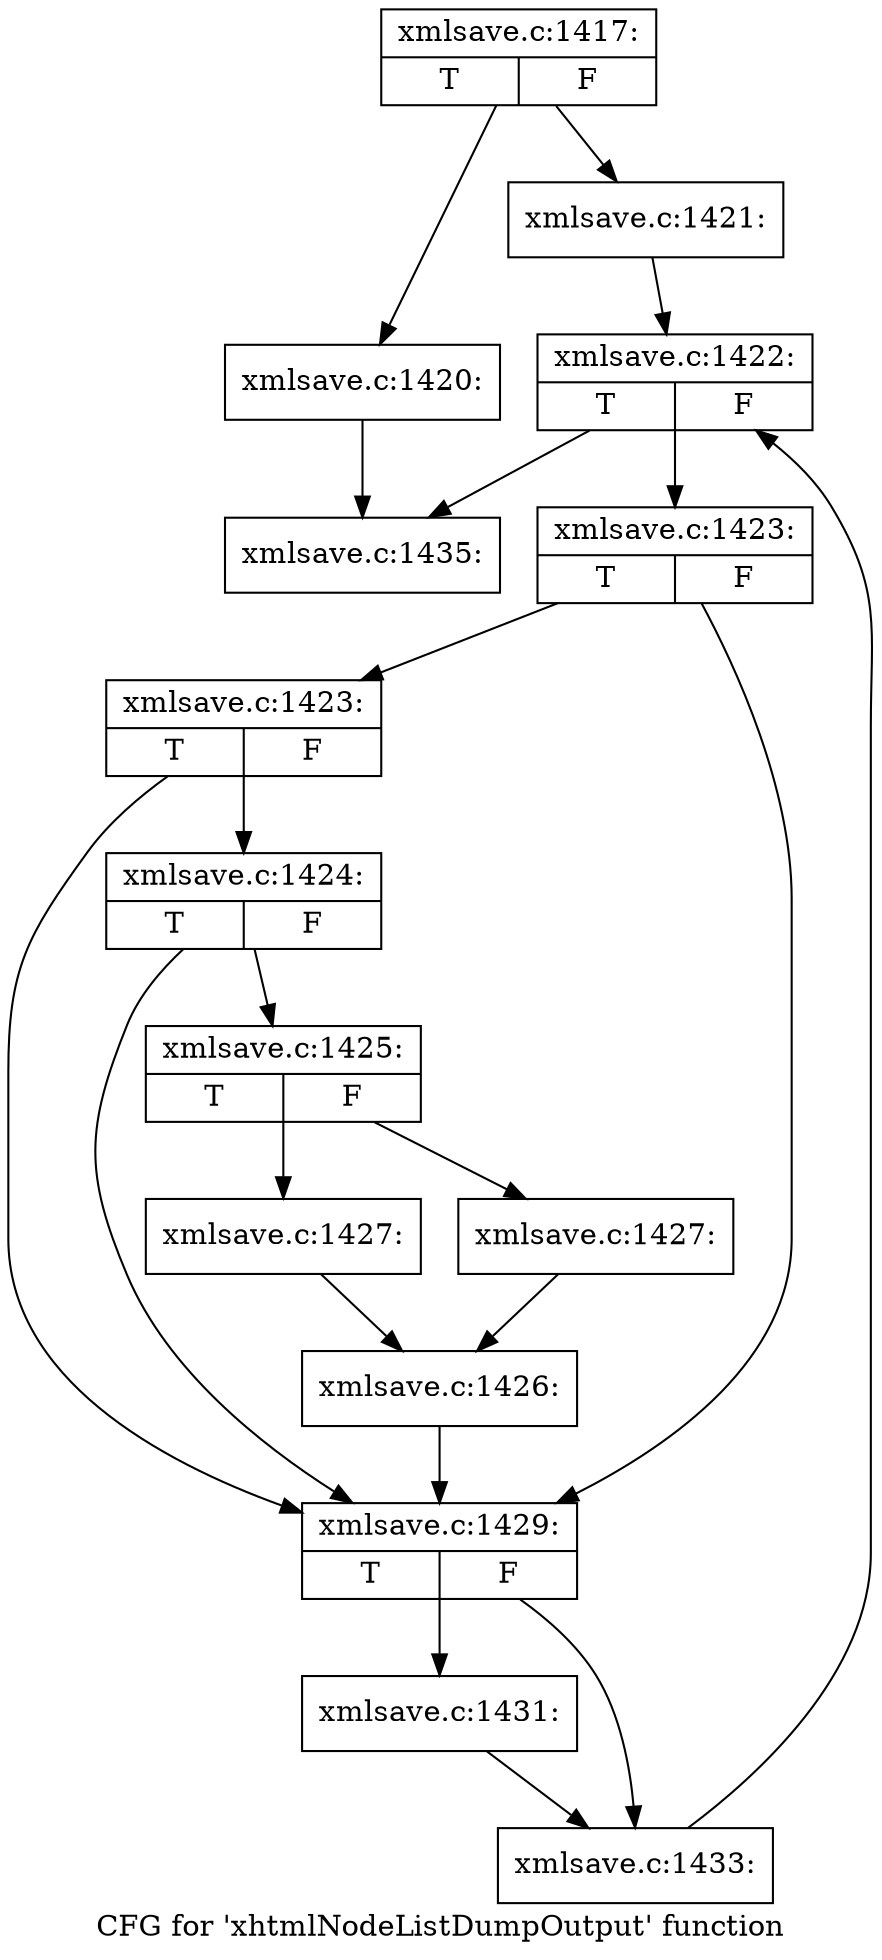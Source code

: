 digraph "CFG for 'xhtmlNodeListDumpOutput' function" {
	label="CFG for 'xhtmlNodeListDumpOutput' function";

	Node0x5645e4114d40 [shape=record,label="{xmlsave.c:1417:|{<s0>T|<s1>F}}"];
	Node0x5645e4114d40 -> Node0x5645e4154580;
	Node0x5645e4114d40 -> Node0x5645e41545d0;
	Node0x5645e4154580 [shape=record,label="{xmlsave.c:1420:}"];
	Node0x5645e4154580 -> Node0x5645e4154d30;
	Node0x5645e41545d0 [shape=record,label="{xmlsave.c:1421:}"];
	Node0x5645e41545d0 -> Node0x5645e4154b50;
	Node0x5645e4154b50 [shape=record,label="{xmlsave.c:1422:|{<s0>T|<s1>F}}"];
	Node0x5645e4154b50 -> Node0x5645e4154f10;
	Node0x5645e4154b50 -> Node0x5645e4154d30;
	Node0x5645e4154f10 [shape=record,label="{xmlsave.c:1423:|{<s0>T|<s1>F}}"];
	Node0x5645e4154f10 -> Node0x5645e41551e0;
	Node0x5645e4154f10 -> Node0x5645e4155110;
	Node0x5645e41551e0 [shape=record,label="{xmlsave.c:1423:|{<s0>T|<s1>F}}"];
	Node0x5645e41551e0 -> Node0x5645e4155160;
	Node0x5645e41551e0 -> Node0x5645e4155110;
	Node0x5645e4155160 [shape=record,label="{xmlsave.c:1424:|{<s0>T|<s1>F}}"];
	Node0x5645e4155160 -> Node0x5645e41550c0;
	Node0x5645e4155160 -> Node0x5645e4155110;
	Node0x5645e41550c0 [shape=record,label="{xmlsave.c:1425:|{<s0>T|<s1>F}}"];
	Node0x5645e41550c0 -> Node0x5645e4155b80;
	Node0x5645e41550c0 -> Node0x5645e4155bd0;
	Node0x5645e4155b80 [shape=record,label="{xmlsave.c:1427:}"];
	Node0x5645e4155b80 -> Node0x5645e4155c20;
	Node0x5645e4155bd0 [shape=record,label="{xmlsave.c:1427:}"];
	Node0x5645e4155bd0 -> Node0x5645e4155c20;
	Node0x5645e4155c20 [shape=record,label="{xmlsave.c:1426:}"];
	Node0x5645e4155c20 -> Node0x5645e4155110;
	Node0x5645e4155110 [shape=record,label="{xmlsave.c:1429:|{<s0>T|<s1>F}}"];
	Node0x5645e4155110 -> Node0x5645e4156c80;
	Node0x5645e4155110 -> Node0x5645e4156cd0;
	Node0x5645e4156c80 [shape=record,label="{xmlsave.c:1431:}"];
	Node0x5645e4156c80 -> Node0x5645e4156cd0;
	Node0x5645e4156cd0 [shape=record,label="{xmlsave.c:1433:}"];
	Node0x5645e4156cd0 -> Node0x5645e4154b50;
	Node0x5645e4154d30 [shape=record,label="{xmlsave.c:1435:}"];
}
